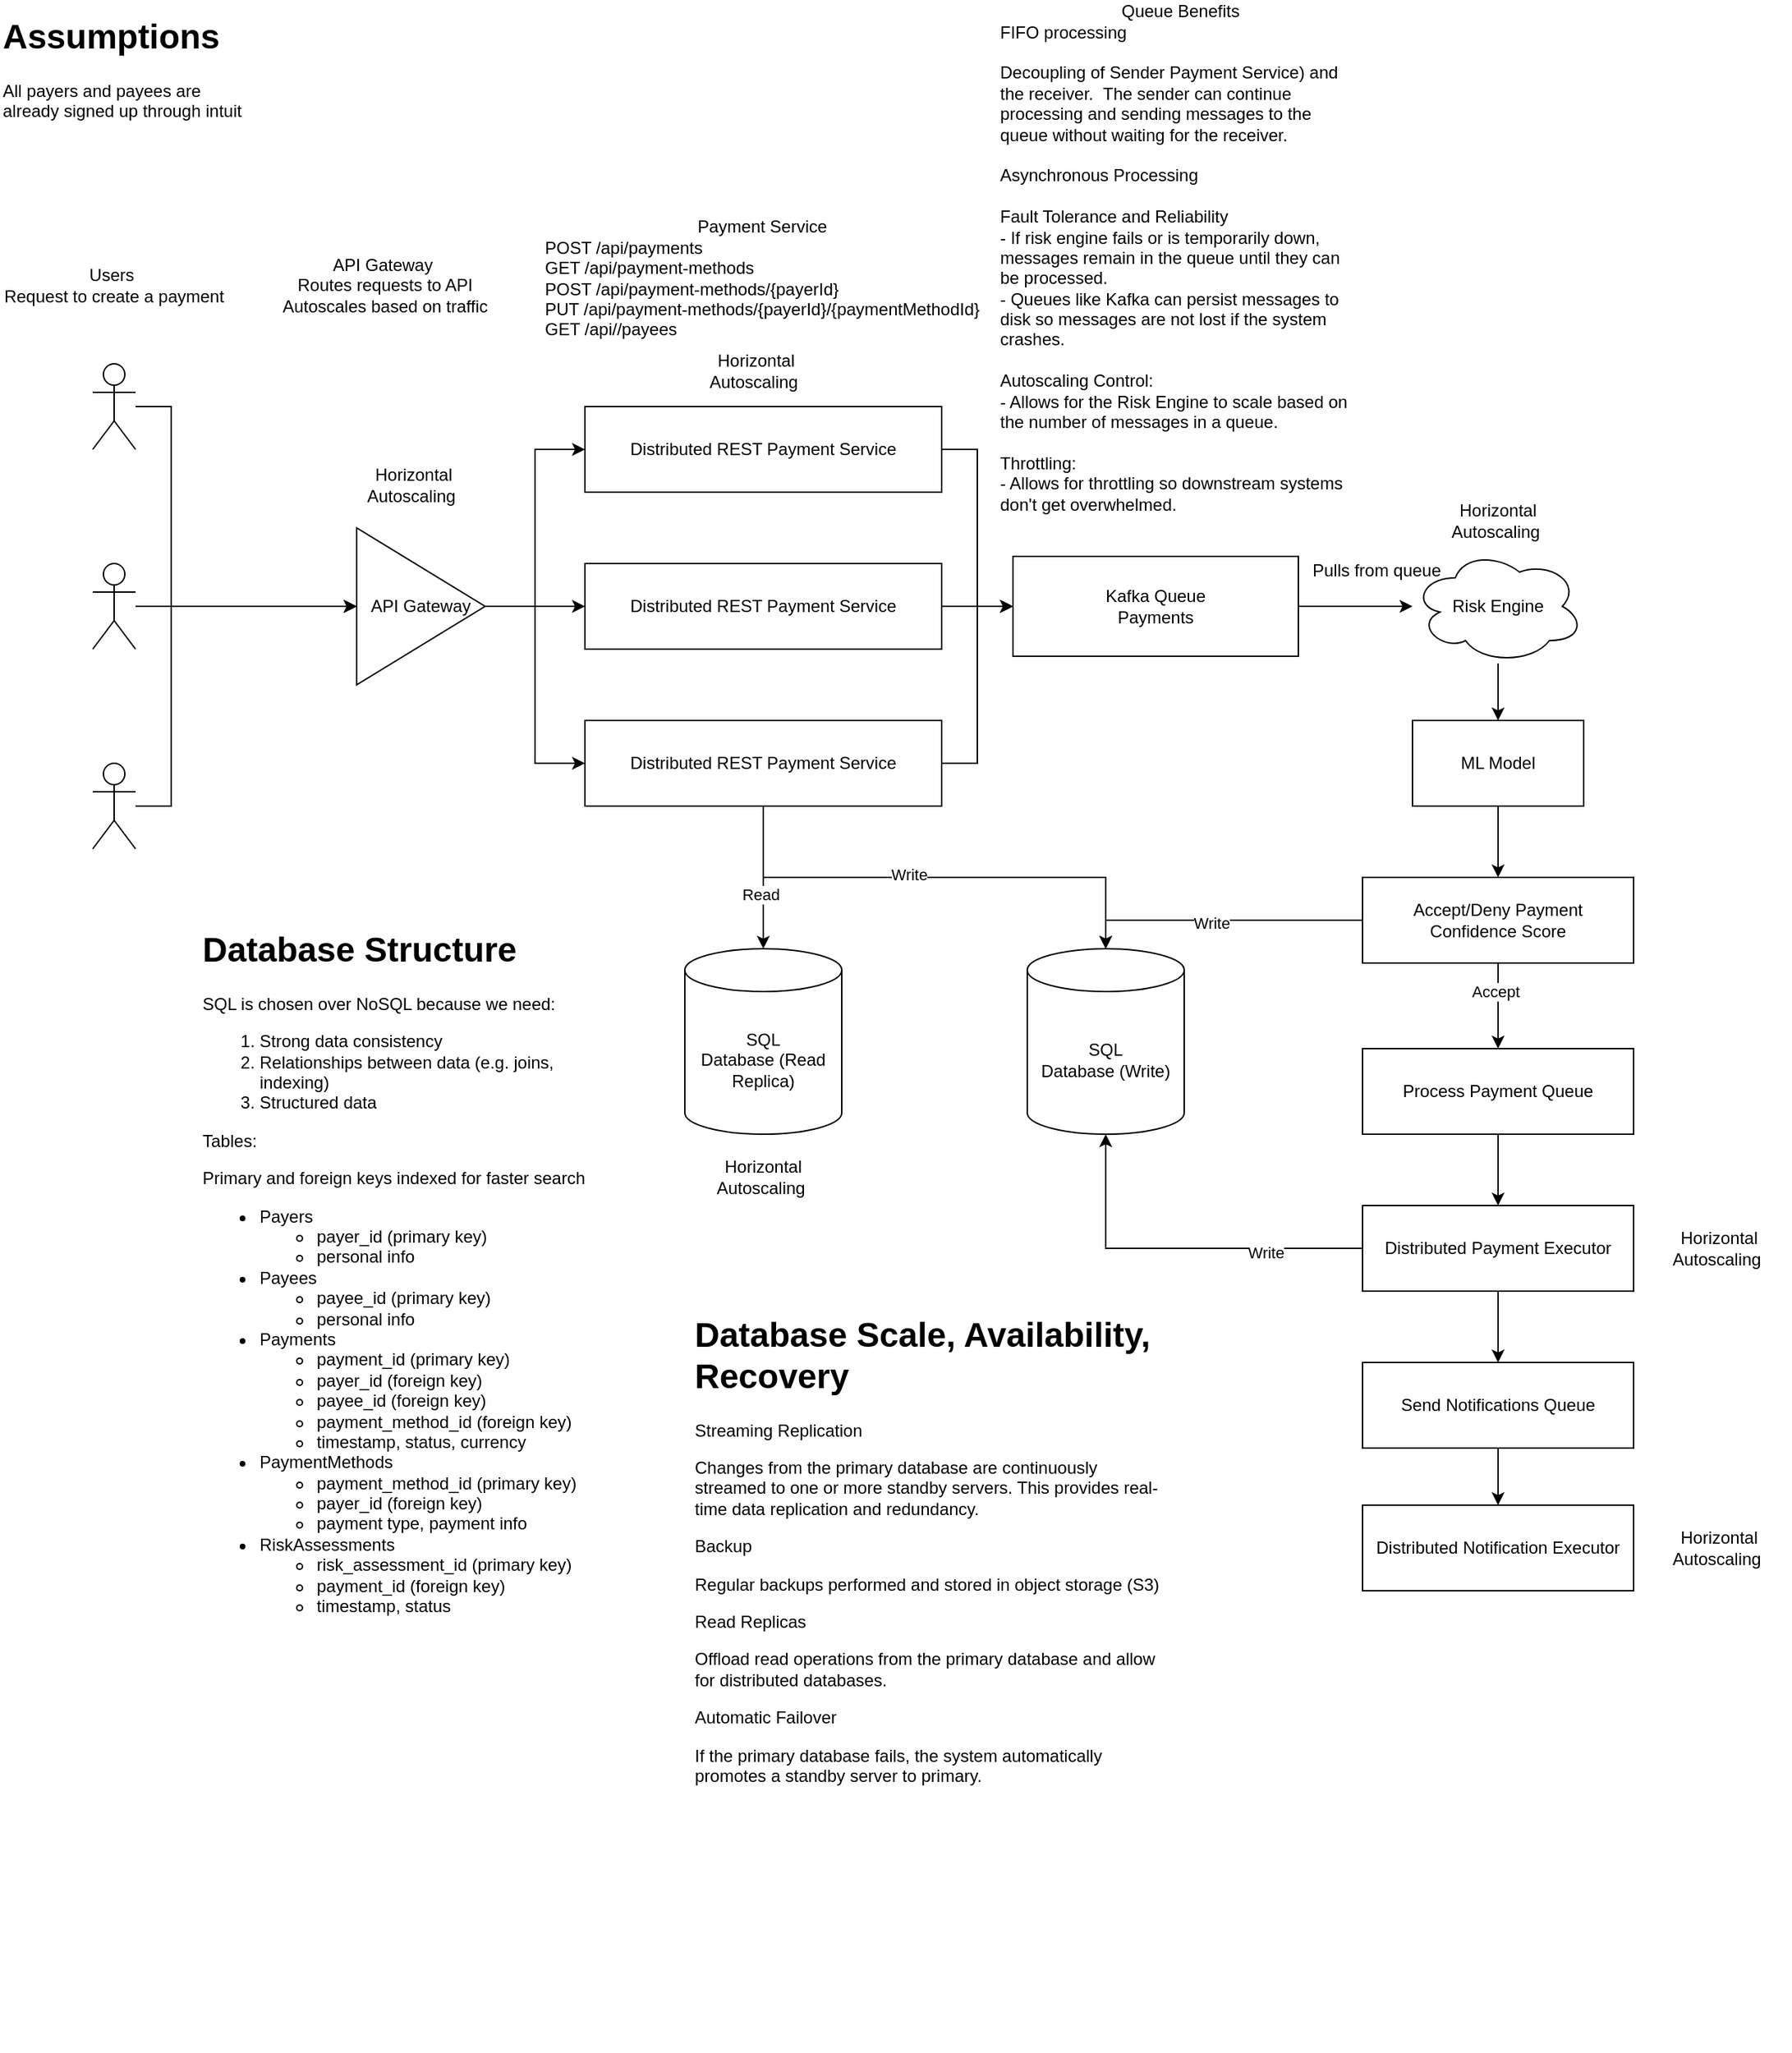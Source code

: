 <mxfile version="24.7.1" type="device">
  <diagram name="Page-1" id="FXD40h9IF3WJERdPcNiW">
    <mxGraphModel dx="583" dy="1678" grid="1" gridSize="10" guides="1" tooltips="1" connect="1" arrows="1" fold="1" page="1" pageScale="1" pageWidth="850" pageHeight="1100" math="0" shadow="0">
      <root>
        <mxCell id="0" />
        <mxCell id="1" parent="0" />
        <mxCell id="iRF0hu1xgqJh-2SyrXFm-19" style="edgeStyle=orthogonalEdgeStyle;rounded=0;orthogonalLoop=1;jettySize=auto;html=1;entryX=0;entryY=0.5;entryDx=0;entryDy=0;" edge="1" parent="1" source="iRF0hu1xgqJh-2SyrXFm-1" target="iRF0hu1xgqJh-2SyrXFm-14">
          <mxGeometry relative="1" as="geometry">
            <Array as="points">
              <mxPoint x="140" y="200" />
              <mxPoint x="140" y="340" />
              <mxPoint x="190" y="340" />
            </Array>
          </mxGeometry>
        </mxCell>
        <mxCell id="iRF0hu1xgqJh-2SyrXFm-1" value="" style="shape=umlActor;verticalLabelPosition=bottom;verticalAlign=top;html=1;outlineConnect=0;" vertex="1" parent="1">
          <mxGeometry x="85" y="170" width="30" height="60" as="geometry" />
        </mxCell>
        <mxCell id="iRF0hu1xgqJh-2SyrXFm-2" value="" style="shape=umlActor;verticalLabelPosition=bottom;verticalAlign=top;html=1;outlineConnect=0;" vertex="1" parent="1">
          <mxGeometry x="85" y="310" width="30" height="60" as="geometry" />
        </mxCell>
        <mxCell id="iRF0hu1xgqJh-2SyrXFm-17" style="edgeStyle=orthogonalEdgeStyle;rounded=0;orthogonalLoop=1;jettySize=auto;html=1;entryX=0;entryY=0.5;entryDx=0;entryDy=0;" edge="1" parent="1" source="iRF0hu1xgqJh-2SyrXFm-3" target="iRF0hu1xgqJh-2SyrXFm-14">
          <mxGeometry relative="1" as="geometry">
            <Array as="points">
              <mxPoint x="140" y="480" />
              <mxPoint x="140" y="340" />
            </Array>
          </mxGeometry>
        </mxCell>
        <mxCell id="iRF0hu1xgqJh-2SyrXFm-3" value="" style="shape=umlActor;verticalLabelPosition=bottom;verticalAlign=top;html=1;outlineConnect=0;" vertex="1" parent="1">
          <mxGeometry x="85" y="450" width="30" height="60" as="geometry" />
        </mxCell>
        <mxCell id="iRF0hu1xgqJh-2SyrXFm-43" style="edgeStyle=orthogonalEdgeStyle;rounded=0;orthogonalLoop=1;jettySize=auto;html=1;entryX=0;entryY=0.5;entryDx=0;entryDy=0;" edge="1" parent="1" source="iRF0hu1xgqJh-2SyrXFm-5" target="iRF0hu1xgqJh-2SyrXFm-41">
          <mxGeometry relative="1" as="geometry" />
        </mxCell>
        <mxCell id="iRF0hu1xgqJh-2SyrXFm-5" value="Distributed REST Payment Service" style="rounded=0;whiteSpace=wrap;html=1;" vertex="1" parent="1">
          <mxGeometry x="430" y="310" width="250" height="60" as="geometry" />
        </mxCell>
        <mxCell id="iRF0hu1xgqJh-2SyrXFm-42" style="edgeStyle=orthogonalEdgeStyle;rounded=0;orthogonalLoop=1;jettySize=auto;html=1;entryX=0;entryY=0.5;entryDx=0;entryDy=0;" edge="1" parent="1" source="iRF0hu1xgqJh-2SyrXFm-8" target="iRF0hu1xgqJh-2SyrXFm-41">
          <mxGeometry relative="1" as="geometry" />
        </mxCell>
        <mxCell id="iRF0hu1xgqJh-2SyrXFm-8" value="Distributed REST Payment Service" style="rounded=0;whiteSpace=wrap;html=1;" vertex="1" parent="1">
          <mxGeometry x="430" y="420" width="250" height="60" as="geometry" />
        </mxCell>
        <mxCell id="iRF0hu1xgqJh-2SyrXFm-44" style="edgeStyle=orthogonalEdgeStyle;rounded=0;orthogonalLoop=1;jettySize=auto;html=1;entryX=0;entryY=0.5;entryDx=0;entryDy=0;" edge="1" parent="1" source="iRF0hu1xgqJh-2SyrXFm-9" target="iRF0hu1xgqJh-2SyrXFm-41">
          <mxGeometry relative="1" as="geometry" />
        </mxCell>
        <mxCell id="iRF0hu1xgqJh-2SyrXFm-9" value="Distributed REST Payment Service" style="rounded=0;whiteSpace=wrap;html=1;" vertex="1" parent="1">
          <mxGeometry x="430" y="200" width="250" height="60" as="geometry" />
        </mxCell>
        <mxCell id="iRF0hu1xgqJh-2SyrXFm-21" style="edgeStyle=orthogonalEdgeStyle;rounded=0;orthogonalLoop=1;jettySize=auto;html=1;entryX=0;entryY=0.5;entryDx=0;entryDy=0;" edge="1" parent="1" source="iRF0hu1xgqJh-2SyrXFm-14" target="iRF0hu1xgqJh-2SyrXFm-9">
          <mxGeometry relative="1" as="geometry" />
        </mxCell>
        <mxCell id="iRF0hu1xgqJh-2SyrXFm-22" style="edgeStyle=orthogonalEdgeStyle;rounded=0;orthogonalLoop=1;jettySize=auto;html=1;entryX=0;entryY=0.5;entryDx=0;entryDy=0;" edge="1" parent="1" source="iRF0hu1xgqJh-2SyrXFm-14" target="iRF0hu1xgqJh-2SyrXFm-8">
          <mxGeometry relative="1" as="geometry" />
        </mxCell>
        <mxCell id="iRF0hu1xgqJh-2SyrXFm-14" value="API Gateway" style="triangle;whiteSpace=wrap;html=1;rotation=0;" vertex="1" parent="1">
          <mxGeometry x="270" y="285" width="90" height="110" as="geometry" />
        </mxCell>
        <mxCell id="iRF0hu1xgqJh-2SyrXFm-18" style="edgeStyle=orthogonalEdgeStyle;rounded=0;orthogonalLoop=1;jettySize=auto;html=1;entryX=0;entryY=0.5;entryDx=0;entryDy=0;" edge="1" parent="1" source="iRF0hu1xgqJh-2SyrXFm-2" target="iRF0hu1xgqJh-2SyrXFm-14">
          <mxGeometry relative="1" as="geometry" />
        </mxCell>
        <mxCell id="iRF0hu1xgqJh-2SyrXFm-20" style="edgeStyle=orthogonalEdgeStyle;rounded=0;orthogonalLoop=1;jettySize=auto;html=1;entryX=0;entryY=0.5;entryDx=0;entryDy=0;" edge="1" parent="1" source="iRF0hu1xgqJh-2SyrXFm-14" target="iRF0hu1xgqJh-2SyrXFm-5">
          <mxGeometry relative="1" as="geometry">
            <mxPoint x="430" y="340" as="targetPoint" />
          </mxGeometry>
        </mxCell>
        <mxCell id="iRF0hu1xgqJh-2SyrXFm-28" value="Users&amp;nbsp;&lt;div&gt;Request to create a payment&lt;/div&gt;" style="text;html=1;align=center;verticalAlign=middle;whiteSpace=wrap;rounded=0;" vertex="1" parent="1">
          <mxGeometry x="20" y="100" width="160" height="30" as="geometry" />
        </mxCell>
        <mxCell id="iRF0hu1xgqJh-2SyrXFm-31" value="Horizontal Autoscaling&amp;nbsp;" style="text;html=1;align=center;verticalAlign=middle;whiteSpace=wrap;rounded=0;" vertex="1" parent="1">
          <mxGeometry x="260" y="230" width="100" height="50" as="geometry" />
        </mxCell>
        <mxCell id="iRF0hu1xgqJh-2SyrXFm-32" value="API Gateway&amp;nbsp;&lt;div&gt;Routes requests to API&lt;/div&gt;&lt;div&gt;Autoscales based on traffic&lt;/div&gt;" style="text;html=1;align=center;verticalAlign=middle;whiteSpace=wrap;rounded=0;" vertex="1" parent="1">
          <mxGeometry x="210" y="85" width="160" height="60" as="geometry" />
        </mxCell>
        <mxCell id="iRF0hu1xgqJh-2SyrXFm-34" value="&lt;div style=&quot;text-align: center;&quot;&gt;Payment Service&lt;/div&gt;&lt;div&gt;POST /api/payments&lt;/div&gt;&lt;div&gt;GET /api/payment-methods&lt;/div&gt;&lt;div&gt;POST /api/payment-methods/{payerId}&lt;/div&gt;&lt;div&gt;PUT /api/payment-methods/{payerId}/{paymentMethodId}&lt;/div&gt;&lt;div&gt;GET /api//payees&lt;/div&gt;" style="text;html=1;align=left;verticalAlign=middle;whiteSpace=wrap;rounded=0;" vertex="1" parent="1">
          <mxGeometry x="400" y="80" width="310" height="60" as="geometry" />
        </mxCell>
        <mxCell id="iRF0hu1xgqJh-2SyrXFm-35" value="Horizontal Autoscaling&amp;nbsp;" style="text;html=1;align=center;verticalAlign=middle;whiteSpace=wrap;rounded=0;" vertex="1" parent="1">
          <mxGeometry x="500" y="150" width="100" height="50" as="geometry" />
        </mxCell>
        <mxCell id="iRF0hu1xgqJh-2SyrXFm-37" value="&lt;h1 style=&quot;margin-top: 0px;&quot;&gt;Assumptions&lt;/h1&gt;&lt;p&gt;All payers and payees are already signed up through intuit&lt;/p&gt;" style="text;html=1;whiteSpace=wrap;overflow=hidden;rounded=0;" vertex="1" parent="1">
          <mxGeometry x="20" y="-80" width="180" height="120" as="geometry" />
        </mxCell>
        <mxCell id="iRF0hu1xgqJh-2SyrXFm-38" value="&lt;span style=&quot;text-align: left;&quot;&gt;SQL&lt;/span&gt;&lt;br&gt;&lt;div&gt;Database (Write)&lt;/div&gt;" style="shape=cylinder3;whiteSpace=wrap;html=1;boundedLbl=1;backgroundOutline=1;size=15;" vertex="1" parent="1">
          <mxGeometry x="740" y="580" width="110" height="130" as="geometry" />
        </mxCell>
        <mxCell id="iRF0hu1xgqJh-2SyrXFm-41" value="Kafka Queue&lt;div&gt;Payments&lt;/div&gt;" style="rounded=0;whiteSpace=wrap;html=1;" vertex="1" parent="1">
          <mxGeometry x="730" y="305" width="200" height="70" as="geometry" />
        </mxCell>
        <mxCell id="iRF0hu1xgqJh-2SyrXFm-49" value="Horizontal Autoscaling&amp;nbsp;" style="text;html=1;align=center;verticalAlign=middle;whiteSpace=wrap;rounded=0;" vertex="1" parent="1">
          <mxGeometry x="1020" y="255" width="100" height="50" as="geometry" />
        </mxCell>
        <mxCell id="iRF0hu1xgqJh-2SyrXFm-66" style="edgeStyle=orthogonalEdgeStyle;rounded=0;orthogonalLoop=1;jettySize=auto;html=1;entryX=0.5;entryY=0;entryDx=0;entryDy=0;" edge="1" parent="1" source="iRF0hu1xgqJh-2SyrXFm-52" target="iRF0hu1xgqJh-2SyrXFm-64">
          <mxGeometry relative="1" as="geometry" />
        </mxCell>
        <mxCell id="iRF0hu1xgqJh-2SyrXFm-52" value="Risk Engine" style="ellipse;shape=cloud;whiteSpace=wrap;html=1;" vertex="1" parent="1">
          <mxGeometry x="1010" y="300" width="120" height="80" as="geometry" />
        </mxCell>
        <mxCell id="iRF0hu1xgqJh-2SyrXFm-54" style="edgeStyle=orthogonalEdgeStyle;rounded=0;orthogonalLoop=1;jettySize=auto;html=1;" edge="1" parent="1" source="iRF0hu1xgqJh-2SyrXFm-41" target="iRF0hu1xgqJh-2SyrXFm-52">
          <mxGeometry relative="1" as="geometry">
            <mxPoint x="990" y="350" as="targetPoint" />
          </mxGeometry>
        </mxCell>
        <mxCell id="iRF0hu1xgqJh-2SyrXFm-57" value="Pulls from queue" style="text;html=1;align=center;verticalAlign=middle;whiteSpace=wrap;rounded=0;" vertex="1" parent="1">
          <mxGeometry x="930" y="300" width="110" height="30" as="geometry" />
        </mxCell>
        <mxCell id="iRF0hu1xgqJh-2SyrXFm-58" value="Queue Benefits&lt;div&gt;&lt;div style=&quot;text-align: left;&quot;&gt;FIFO processing&lt;/div&gt;&lt;div style=&quot;text-align: left;&quot;&gt;&lt;br&gt;&lt;/div&gt;&lt;div style=&quot;text-align: left;&quot;&gt;&lt;div&gt;Decoupling of Sender Payment Service) and the receiver. &amp;nbsp;The sender can continue processing and sending messages to the queue without waiting for the receiver.&amp;nbsp;&lt;/div&gt;&lt;div&gt;&lt;br&gt;&lt;/div&gt;&lt;div&gt;Asynchronous Processing&lt;/div&gt;&lt;div&gt;&lt;br&gt;&lt;/div&gt;&lt;/div&gt;&lt;div style=&quot;text-align: left;&quot;&gt;&lt;div&gt;Fault Tolerance and Reliability&lt;/div&gt;&lt;div&gt;- If risk engine fails or is temporarily down, messages remain in the queue until they can be processed.&amp;nbsp;&lt;br&gt;&lt;/div&gt;&lt;div&gt;-&amp;nbsp;Queues like Kafka can persist messages to disk so messages are not lost if the system crashes.&lt;/div&gt;&lt;/div&gt;&lt;div style=&quot;text-align: left;&quot;&gt;&lt;br&gt;&lt;/div&gt;&lt;div style=&quot;text-align: left;&quot;&gt;Autoscaling Control:&lt;/div&gt;&lt;div style=&quot;text-align: left;&quot;&gt;- Allows for the Risk Engine to scale based on the number of messages in a queue.&amp;nbsp;&lt;/div&gt;&lt;div style=&quot;text-align: left;&quot;&gt;&lt;br&gt;&lt;/div&gt;&lt;div style=&quot;text-align: left;&quot;&gt;Throttling:&lt;/div&gt;&lt;div style=&quot;text-align: left;&quot;&gt;- Allows for throttling so downstream systems don&#39;t get overwhelmed.&amp;nbsp;&lt;/div&gt;&lt;div style=&quot;text-align: left;&quot;&gt;&lt;br&gt;&lt;/div&gt;&lt;div&gt;&lt;br&gt;&lt;/div&gt;&lt;/div&gt;" style="text;html=1;align=center;verticalAlign=middle;whiteSpace=wrap;rounded=0;" vertex="1" parent="1">
          <mxGeometry x="720" y="-60" width="255" height="340" as="geometry" />
        </mxCell>
        <mxCell id="iRF0hu1xgqJh-2SyrXFm-63" value="" style="edgeStyle=orthogonalEdgeStyle;rounded=0;orthogonalLoop=1;jettySize=auto;html=1;exitX=0.5;exitY=1;exitDx=0;exitDy=0;" edge="1" parent="1" source="iRF0hu1xgqJh-2SyrXFm-8" target="iRF0hu1xgqJh-2SyrXFm-38">
          <mxGeometry relative="1" as="geometry">
            <mxPoint x="650" y="525" as="sourcePoint" />
          </mxGeometry>
        </mxCell>
        <mxCell id="iRF0hu1xgqJh-2SyrXFm-92" value="Write" style="edgeLabel;html=1;align=center;verticalAlign=middle;resizable=0;points=[];" vertex="1" connectable="0" parent="iRF0hu1xgqJh-2SyrXFm-63">
          <mxGeometry x="-0.106" y="2" relative="1" as="geometry">
            <mxPoint as="offset" />
          </mxGeometry>
        </mxCell>
        <mxCell id="iRF0hu1xgqJh-2SyrXFm-67" style="edgeStyle=orthogonalEdgeStyle;rounded=0;orthogonalLoop=1;jettySize=auto;html=1;entryX=0.5;entryY=0;entryDx=0;entryDy=0;" edge="1" parent="1" source="iRF0hu1xgqJh-2SyrXFm-64" target="iRF0hu1xgqJh-2SyrXFm-68">
          <mxGeometry relative="1" as="geometry">
            <mxPoint x="1070" y="600" as="targetPoint" />
          </mxGeometry>
        </mxCell>
        <mxCell id="iRF0hu1xgqJh-2SyrXFm-64" value="ML Model" style="rounded=0;whiteSpace=wrap;html=1;" vertex="1" parent="1">
          <mxGeometry x="1010" y="420" width="120" height="60" as="geometry" />
        </mxCell>
        <mxCell id="iRF0hu1xgqJh-2SyrXFm-72" style="edgeStyle=orthogonalEdgeStyle;rounded=0;orthogonalLoop=1;jettySize=auto;html=1;entryX=0.5;entryY=0;entryDx=0;entryDy=0;" edge="1" parent="1" source="iRF0hu1xgqJh-2SyrXFm-68" target="iRF0hu1xgqJh-2SyrXFm-71">
          <mxGeometry relative="1" as="geometry" />
        </mxCell>
        <mxCell id="iRF0hu1xgqJh-2SyrXFm-73" value="Accept" style="edgeLabel;html=1;align=center;verticalAlign=middle;resizable=0;points=[];" vertex="1" connectable="0" parent="iRF0hu1xgqJh-2SyrXFm-72">
          <mxGeometry x="-0.333" y="-2" relative="1" as="geometry">
            <mxPoint as="offset" />
          </mxGeometry>
        </mxCell>
        <mxCell id="iRF0hu1xgqJh-2SyrXFm-68" value="Accept/Deny Payment&lt;div&gt;Confidence Score&lt;/div&gt;" style="rounded=0;whiteSpace=wrap;html=1;" vertex="1" parent="1">
          <mxGeometry x="975" y="530" width="190" height="60" as="geometry" />
        </mxCell>
        <mxCell id="iRF0hu1xgqJh-2SyrXFm-70" style="edgeStyle=orthogonalEdgeStyle;rounded=0;orthogonalLoop=1;jettySize=auto;html=1;entryX=0.5;entryY=0;entryDx=0;entryDy=0;entryPerimeter=0;" edge="1" parent="1" source="iRF0hu1xgqJh-2SyrXFm-68" target="iRF0hu1xgqJh-2SyrXFm-38">
          <mxGeometry relative="1" as="geometry">
            <mxPoint x="890" y="560" as="targetPoint" />
          </mxGeometry>
        </mxCell>
        <mxCell id="iRF0hu1xgqJh-2SyrXFm-76" value="Write" style="edgeLabel;html=1;align=center;verticalAlign=middle;resizable=0;points=[];" vertex="1" connectable="0" parent="iRF0hu1xgqJh-2SyrXFm-70">
          <mxGeometry x="0.06" y="2" relative="1" as="geometry">
            <mxPoint as="offset" />
          </mxGeometry>
        </mxCell>
        <mxCell id="iRF0hu1xgqJh-2SyrXFm-78" style="edgeStyle=orthogonalEdgeStyle;rounded=0;orthogonalLoop=1;jettySize=auto;html=1;" edge="1" parent="1" source="iRF0hu1xgqJh-2SyrXFm-71" target="iRF0hu1xgqJh-2SyrXFm-77">
          <mxGeometry relative="1" as="geometry" />
        </mxCell>
        <mxCell id="iRF0hu1xgqJh-2SyrXFm-71" value="Process Payment Queue" style="rounded=0;whiteSpace=wrap;html=1;" vertex="1" parent="1">
          <mxGeometry x="975" y="650" width="190" height="60" as="geometry" />
        </mxCell>
        <mxCell id="iRF0hu1xgqJh-2SyrXFm-83" style="edgeStyle=orthogonalEdgeStyle;rounded=0;orthogonalLoop=1;jettySize=auto;html=1;" edge="1" parent="1" source="iRF0hu1xgqJh-2SyrXFm-77" target="iRF0hu1xgqJh-2SyrXFm-81">
          <mxGeometry relative="1" as="geometry" />
        </mxCell>
        <mxCell id="iRF0hu1xgqJh-2SyrXFm-77" value="Distributed Payment Executor" style="rounded=0;whiteSpace=wrap;html=1;" vertex="1" parent="1">
          <mxGeometry x="975" y="760" width="190" height="60" as="geometry" />
        </mxCell>
        <mxCell id="iRF0hu1xgqJh-2SyrXFm-79" value="Horizontal Autoscaling&amp;nbsp;" style="text;html=1;align=center;verticalAlign=middle;whiteSpace=wrap;rounded=0;" vertex="1" parent="1">
          <mxGeometry x="1175" y="765" width="100" height="50" as="geometry" />
        </mxCell>
        <mxCell id="iRF0hu1xgqJh-2SyrXFm-80" value="Distributed Notification Executor" style="rounded=0;whiteSpace=wrap;html=1;" vertex="1" parent="1">
          <mxGeometry x="975" y="970" width="190" height="60" as="geometry" />
        </mxCell>
        <mxCell id="iRF0hu1xgqJh-2SyrXFm-84" style="edgeStyle=orthogonalEdgeStyle;rounded=0;orthogonalLoop=1;jettySize=auto;html=1;" edge="1" parent="1" source="iRF0hu1xgqJh-2SyrXFm-81" target="iRF0hu1xgqJh-2SyrXFm-80">
          <mxGeometry relative="1" as="geometry" />
        </mxCell>
        <mxCell id="iRF0hu1xgqJh-2SyrXFm-81" value="Send Notifications Queue" style="rounded=0;whiteSpace=wrap;html=1;" vertex="1" parent="1">
          <mxGeometry x="975" y="870" width="190" height="60" as="geometry" />
        </mxCell>
        <mxCell id="iRF0hu1xgqJh-2SyrXFm-85" value="Horizontal Autoscaling&amp;nbsp;" style="text;html=1;align=center;verticalAlign=middle;whiteSpace=wrap;rounded=0;" vertex="1" parent="1">
          <mxGeometry x="1175" y="975" width="100" height="50" as="geometry" />
        </mxCell>
        <mxCell id="iRF0hu1xgqJh-2SyrXFm-87" value="&lt;h1 style=&quot;margin-top: 0px;&quot;&gt;Database Structure&lt;/h1&gt;&lt;p&gt;SQL is chosen over NoSQL because we need:&lt;/p&gt;&lt;p&gt;&lt;/p&gt;&lt;ol&gt;&lt;li&gt;Strong data consistency&lt;br&gt;&lt;/li&gt;&lt;li&gt;Relationships between data (e.g. joins, indexing)&amp;nbsp;&lt;br&gt;&lt;/li&gt;&lt;li&gt;Structured data&lt;/li&gt;&lt;/ol&gt;&lt;p&gt;&lt;/p&gt;&lt;p&gt;Tables:&lt;/p&gt;&lt;p&gt;Primary and foreign keys indexed for faster search &amp;nbsp;&lt;/p&gt;&lt;p&gt;&lt;/p&gt;&lt;ul&gt;&lt;li&gt;Payers&lt;/li&gt;&lt;ul&gt;&lt;li&gt;payer_id (primary key)&lt;/li&gt;&lt;li&gt;personal info&lt;/li&gt;&lt;/ul&gt;&lt;li&gt;Payees&lt;br&gt;&lt;/li&gt;&lt;ul&gt;&lt;li&gt;payee_id (primary key)&lt;/li&gt;&lt;li&gt;personal info&lt;/li&gt;&lt;/ul&gt;&lt;li&gt;Payments&lt;br&gt;&lt;/li&gt;&lt;ul&gt;&lt;li&gt;payment_id (primary key)&lt;/li&gt;&lt;li&gt;payer_id (foreign key)&lt;/li&gt;&lt;li&gt;payee_id (foreign key)&lt;/li&gt;&lt;li&gt;payment_method_id (foreign key)&lt;/li&gt;&lt;li&gt;timestamp, status, currency&lt;/li&gt;&lt;/ul&gt;&lt;li&gt;PaymentMethods&lt;br&gt;&lt;/li&gt;&lt;ul&gt;&lt;li&gt;payment_method_id (primary key)&lt;/li&gt;&lt;li&gt;payer_id (foreign key)&lt;/li&gt;&lt;li&gt;payment type, payment info&lt;/li&gt;&lt;/ul&gt;&lt;li&gt;RiskAssessments&lt;br&gt;&lt;/li&gt;&lt;ul&gt;&lt;li&gt;risk_assessment_id (primary key)&lt;/li&gt;&lt;li&gt;payment_id (foreign key)&lt;/li&gt;&lt;li&gt;timestamp, status&lt;/li&gt;&lt;/ul&gt;&lt;/ul&gt;&lt;p&gt;&lt;/p&gt;" style="text;html=1;whiteSpace=wrap;overflow=hidden;rounded=0;" vertex="1" parent="1">
          <mxGeometry x="160" y="560" width="300" height="500" as="geometry" />
        </mxCell>
        <mxCell id="iRF0hu1xgqJh-2SyrXFm-88" style="edgeStyle=orthogonalEdgeStyle;rounded=0;orthogonalLoop=1;jettySize=auto;html=1;entryX=0.5;entryY=1;entryDx=0;entryDy=0;entryPerimeter=0;" edge="1" parent="1" source="iRF0hu1xgqJh-2SyrXFm-77" target="iRF0hu1xgqJh-2SyrXFm-38">
          <mxGeometry relative="1" as="geometry" />
        </mxCell>
        <mxCell id="iRF0hu1xgqJh-2SyrXFm-89" value="Write" style="edgeLabel;html=1;align=center;verticalAlign=middle;resizable=0;points=[];" vertex="1" connectable="0" parent="iRF0hu1xgqJh-2SyrXFm-88">
          <mxGeometry x="-0.477" y="3" relative="1" as="geometry">
            <mxPoint as="offset" />
          </mxGeometry>
        </mxCell>
        <mxCell id="iRF0hu1xgqJh-2SyrXFm-90" value="&lt;span style=&quot;text-align: left;&quot;&gt;SQL&lt;/span&gt;&lt;br&gt;&lt;div&gt;Database (Read Replica)&lt;/div&gt;" style="shape=cylinder3;whiteSpace=wrap;html=1;boundedLbl=1;backgroundOutline=1;size=15;" vertex="1" parent="1">
          <mxGeometry x="500" y="580" width="110" height="130" as="geometry" />
        </mxCell>
        <mxCell id="iRF0hu1xgqJh-2SyrXFm-91" style="edgeStyle=orthogonalEdgeStyle;rounded=0;orthogonalLoop=1;jettySize=auto;html=1;entryX=0.5;entryY=0;entryDx=0;entryDy=0;entryPerimeter=0;" edge="1" parent="1" source="iRF0hu1xgqJh-2SyrXFm-8" target="iRF0hu1xgqJh-2SyrXFm-90">
          <mxGeometry relative="1" as="geometry" />
        </mxCell>
        <mxCell id="iRF0hu1xgqJh-2SyrXFm-94" value="Read" style="edgeLabel;html=1;align=center;verticalAlign=middle;resizable=0;points=[];" vertex="1" connectable="0" parent="iRF0hu1xgqJh-2SyrXFm-91">
          <mxGeometry x="0.24" y="-2" relative="1" as="geometry">
            <mxPoint as="offset" />
          </mxGeometry>
        </mxCell>
        <mxCell id="iRF0hu1xgqJh-2SyrXFm-95" value="Horizontal Autoscaling&amp;nbsp;" style="text;html=1;align=center;verticalAlign=middle;whiteSpace=wrap;rounded=0;" vertex="1" parent="1">
          <mxGeometry x="505" y="715" width="100" height="50" as="geometry" />
        </mxCell>
        <mxCell id="iRF0hu1xgqJh-2SyrXFm-96" value="&lt;h1 style=&quot;margin-top: 0px;&quot;&gt;Database Scale, Availability, Recovery&lt;/h1&gt;&lt;p&gt;Streaming Replication&lt;/p&gt;&lt;p&gt;Changes from the primary database are continuously streamed to one or more standby servers. This provides real-time data replication and redundancy.&lt;/p&gt;&lt;p&gt;Backup&lt;/p&gt;&lt;p&gt;Regular backups performed and stored in object storage (S3)&lt;/p&gt;&lt;p&gt;Read Replicas&lt;/p&gt;&lt;p&gt;Offload read operations from the primary database and allow for distributed databases.&amp;nbsp;&lt;/p&gt;&lt;p&gt;Automatic Failover&lt;/p&gt;&lt;p&gt;If the primary database fails, the system automatically promotes a standby server to primary.&lt;br&gt;&lt;/p&gt;&lt;div&gt;&lt;br&gt;&lt;/div&gt;" style="text;html=1;whiteSpace=wrap;overflow=hidden;rounded=0;" vertex="1" parent="1">
          <mxGeometry x="505" y="830" width="330" height="520" as="geometry" />
        </mxCell>
      </root>
    </mxGraphModel>
  </diagram>
</mxfile>
